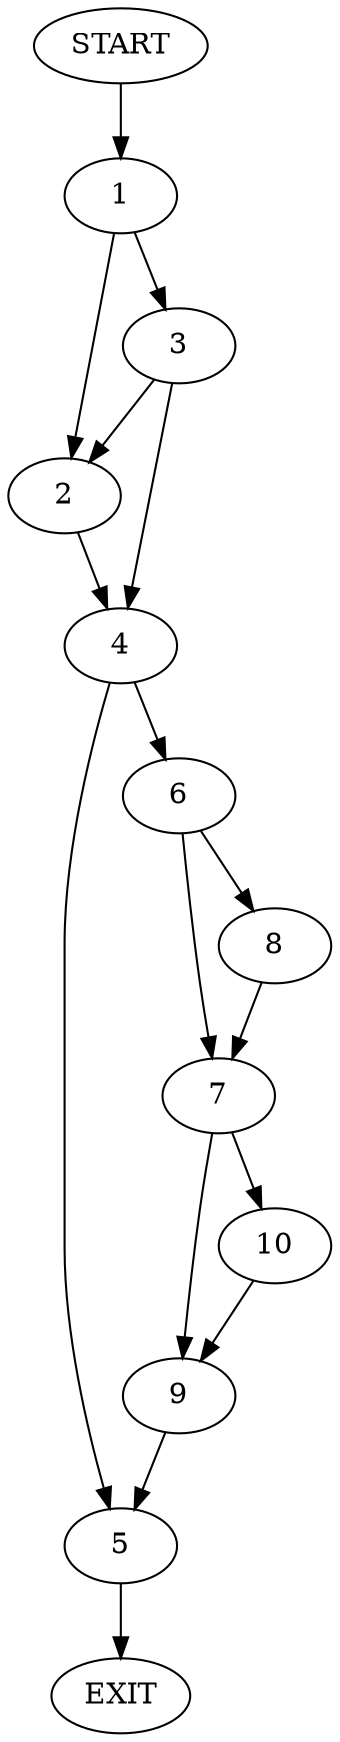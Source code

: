 digraph {
0 [label="START"]
11 [label="EXIT"]
0 -> 1
1 -> 2
1 -> 3
3 -> 2
3 -> 4
2 -> 4
4 -> 5
4 -> 6
6 -> 7
6 -> 8
5 -> 11
8 -> 7
7 -> 9
7 -> 10
9 -> 5
10 -> 9
}

